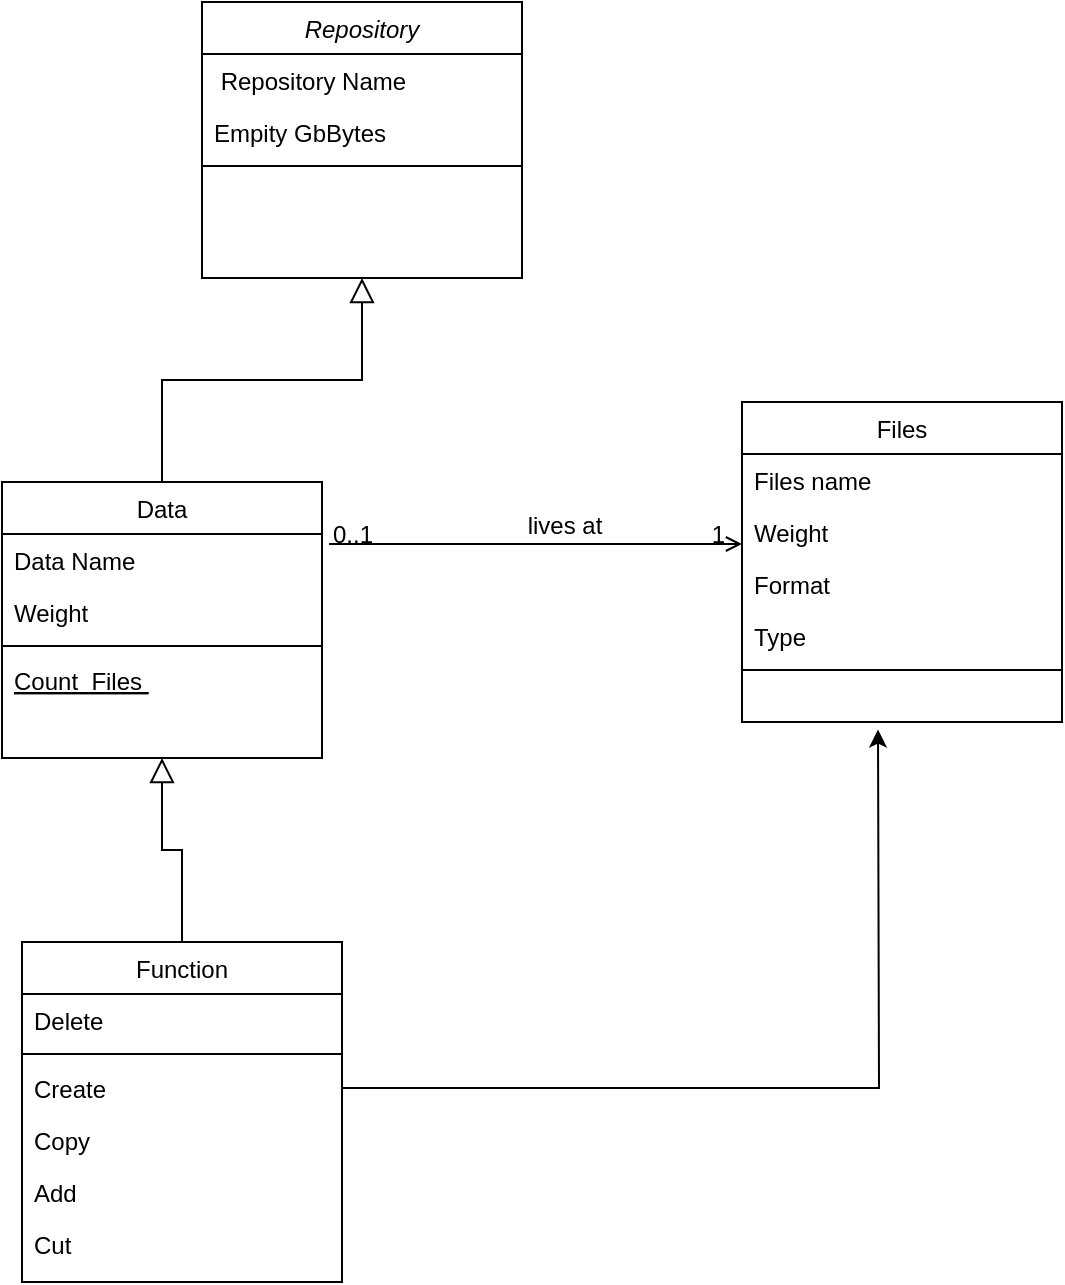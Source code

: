 <mxfile version="15.4.1" type="device" pages="3"><diagram id="C5RBs43oDa-KdzZeNtuy" name="Page-1"><mxGraphModel dx="1038" dy="547" grid="1" gridSize="10" guides="1" tooltips="1" connect="1" arrows="1" fold="1" page="1" pageScale="1" pageWidth="827" pageHeight="1169" math="0" shadow="0"><root><mxCell id="WIyWlLk6GJQsqaUBKTNV-0"/><mxCell id="WIyWlLk6GJQsqaUBKTNV-1" parent="WIyWlLk6GJQsqaUBKTNV-0"/><mxCell id="zkfFHV4jXpPFQw0GAbJ--0" value="Repository" style="swimlane;fontStyle=2;align=center;verticalAlign=top;childLayout=stackLayout;horizontal=1;startSize=26;horizontalStack=0;resizeParent=1;resizeLast=0;collapsible=1;marginBottom=0;rounded=0;shadow=0;strokeWidth=1;" parent="WIyWlLk6GJQsqaUBKTNV-1" vertex="1"><mxGeometry x="220" y="120" width="160" height="138" as="geometry"><mxRectangle x="230" y="140" width="160" height="26" as="alternateBounds"/></mxGeometry></mxCell><mxCell id="zkfFHV4jXpPFQw0GAbJ--1" value=" Repository Name" style="text;align=left;verticalAlign=top;spacingLeft=4;spacingRight=4;overflow=hidden;rotatable=0;points=[[0,0.5],[1,0.5]];portConstraint=eastwest;" parent="zkfFHV4jXpPFQw0GAbJ--0" vertex="1"><mxGeometry y="26" width="160" height="26" as="geometry"/></mxCell><mxCell id="zkfFHV4jXpPFQw0GAbJ--2" value="Empity GbBytes" style="text;align=left;verticalAlign=top;spacingLeft=4;spacingRight=4;overflow=hidden;rotatable=0;points=[[0,0.5],[1,0.5]];portConstraint=eastwest;rounded=0;shadow=0;html=0;" parent="zkfFHV4jXpPFQw0GAbJ--0" vertex="1"><mxGeometry y="52" width="160" height="26" as="geometry"/></mxCell><mxCell id="zkfFHV4jXpPFQw0GAbJ--4" value="" style="line;html=1;strokeWidth=1;align=left;verticalAlign=middle;spacingTop=-1;spacingLeft=3;spacingRight=3;rotatable=0;labelPosition=right;points=[];portConstraint=eastwest;" parent="zkfFHV4jXpPFQw0GAbJ--0" vertex="1"><mxGeometry y="78" width="160" height="8" as="geometry"/></mxCell><mxCell id="zkfFHV4jXpPFQw0GAbJ--6" value="Data" style="swimlane;fontStyle=0;align=center;verticalAlign=top;childLayout=stackLayout;horizontal=1;startSize=26;horizontalStack=0;resizeParent=1;resizeLast=0;collapsible=1;marginBottom=0;rounded=0;shadow=0;strokeWidth=1;" parent="WIyWlLk6GJQsqaUBKTNV-1" vertex="1"><mxGeometry x="120" y="360" width="160" height="138" as="geometry"><mxRectangle x="130" y="380" width="160" height="26" as="alternateBounds"/></mxGeometry></mxCell><mxCell id="zkfFHV4jXpPFQw0GAbJ--7" value="Data Name" style="text;align=left;verticalAlign=top;spacingLeft=4;spacingRight=4;overflow=hidden;rotatable=0;points=[[0,0.5],[1,0.5]];portConstraint=eastwest;" parent="zkfFHV4jXpPFQw0GAbJ--6" vertex="1"><mxGeometry y="26" width="160" height="26" as="geometry"/></mxCell><mxCell id="zkfFHV4jXpPFQw0GAbJ--8" value="Weight" style="text;align=left;verticalAlign=top;spacingLeft=4;spacingRight=4;overflow=hidden;rotatable=0;points=[[0,0.5],[1,0.5]];portConstraint=eastwest;rounded=0;shadow=0;html=0;" parent="zkfFHV4jXpPFQw0GAbJ--6" vertex="1"><mxGeometry y="52" width="160" height="26" as="geometry"/></mxCell><mxCell id="zkfFHV4jXpPFQw0GAbJ--9" value="" style="line;html=1;strokeWidth=1;align=left;verticalAlign=middle;spacingTop=-1;spacingLeft=3;spacingRight=3;rotatable=0;labelPosition=right;points=[];portConstraint=eastwest;" parent="zkfFHV4jXpPFQw0GAbJ--6" vertex="1"><mxGeometry y="78" width="160" height="8" as="geometry"/></mxCell><mxCell id="zkfFHV4jXpPFQw0GAbJ--10" value="Count  Files " style="text;align=left;verticalAlign=top;spacingLeft=4;spacingRight=4;overflow=hidden;rotatable=0;points=[[0,0.5],[1,0.5]];portConstraint=eastwest;fontStyle=4" parent="zkfFHV4jXpPFQw0GAbJ--6" vertex="1"><mxGeometry y="86" width="160" height="26" as="geometry"/></mxCell><mxCell id="zkfFHV4jXpPFQw0GAbJ--12" value="" style="endArrow=block;endSize=10;endFill=0;shadow=0;strokeWidth=1;rounded=0;edgeStyle=elbowEdgeStyle;elbow=vertical;" parent="WIyWlLk6GJQsqaUBKTNV-1" source="zkfFHV4jXpPFQw0GAbJ--6" target="zkfFHV4jXpPFQw0GAbJ--0" edge="1"><mxGeometry width="160" relative="1" as="geometry"><mxPoint x="200" y="203" as="sourcePoint"/><mxPoint x="200" y="203" as="targetPoint"/></mxGeometry></mxCell><mxCell id="zkfFHV4jXpPFQw0GAbJ--13" value="Function" style="swimlane;fontStyle=0;align=center;verticalAlign=top;childLayout=stackLayout;horizontal=1;startSize=26;horizontalStack=0;resizeParent=1;resizeLast=0;collapsible=1;marginBottom=0;rounded=0;shadow=0;strokeWidth=1;" parent="WIyWlLk6GJQsqaUBKTNV-1" vertex="1"><mxGeometry x="130" y="590" width="160" height="170" as="geometry"><mxRectangle x="330" y="360" width="170" height="26" as="alternateBounds"/></mxGeometry></mxCell><mxCell id="zkfFHV4jXpPFQw0GAbJ--14" value="Delete" style="text;align=left;verticalAlign=top;spacingLeft=4;spacingRight=4;overflow=hidden;rotatable=0;points=[[0,0.5],[1,0.5]];portConstraint=eastwest;" parent="zkfFHV4jXpPFQw0GAbJ--13" vertex="1"><mxGeometry y="26" width="160" height="26" as="geometry"/></mxCell><mxCell id="zkfFHV4jXpPFQw0GAbJ--15" value="" style="line;html=1;strokeWidth=1;align=left;verticalAlign=middle;spacingTop=-1;spacingLeft=3;spacingRight=3;rotatable=0;labelPosition=right;points=[];portConstraint=eastwest;" parent="zkfFHV4jXpPFQw0GAbJ--13" vertex="1"><mxGeometry y="52" width="160" height="8" as="geometry"/></mxCell><mxCell id="MMxCDLQ0xf9REzr1sM1e-0" value="Create" style="text;align=left;verticalAlign=top;spacingLeft=4;spacingRight=4;overflow=hidden;rotatable=0;points=[[0,0.5],[1,0.5]];portConstraint=eastwest;" vertex="1" parent="zkfFHV4jXpPFQw0GAbJ--13"><mxGeometry y="60" width="160" height="26" as="geometry"/></mxCell><mxCell id="MMxCDLQ0xf9REzr1sM1e-1" value="Copy" style="text;align=left;verticalAlign=top;spacingLeft=4;spacingRight=4;overflow=hidden;rotatable=0;points=[[0,0.5],[1,0.5]];portConstraint=eastwest;" vertex="1" parent="zkfFHV4jXpPFQw0GAbJ--13"><mxGeometry y="86" width="160" height="26" as="geometry"/></mxCell><mxCell id="MMxCDLQ0xf9REzr1sM1e-2" value="Add" style="text;align=left;verticalAlign=top;spacingLeft=4;spacingRight=4;overflow=hidden;rotatable=0;points=[[0,0.5],[1,0.5]];portConstraint=eastwest;" vertex="1" parent="zkfFHV4jXpPFQw0GAbJ--13"><mxGeometry y="112" width="160" height="26" as="geometry"/></mxCell><mxCell id="MMxCDLQ0xf9REzr1sM1e-3" value="Cut" style="text;align=left;verticalAlign=top;spacingLeft=4;spacingRight=4;overflow=hidden;rotatable=0;points=[[0,0.5],[1,0.5]];portConstraint=eastwest;" vertex="1" parent="zkfFHV4jXpPFQw0GAbJ--13"><mxGeometry y="138" width="160" height="26" as="geometry"/></mxCell><mxCell id="zkfFHV4jXpPFQw0GAbJ--16" value="" style="endArrow=block;endSize=10;endFill=0;shadow=0;strokeWidth=1;rounded=0;edgeStyle=elbowEdgeStyle;elbow=vertical;" parent="WIyWlLk6GJQsqaUBKTNV-1" source="zkfFHV4jXpPFQw0GAbJ--13" edge="1"><mxGeometry width="160" relative="1" as="geometry"><mxPoint x="210" y="373" as="sourcePoint"/><mxPoint x="200" y="498" as="targetPoint"/></mxGeometry></mxCell><mxCell id="zkfFHV4jXpPFQw0GAbJ--17" value="Files" style="swimlane;fontStyle=0;align=center;verticalAlign=top;childLayout=stackLayout;horizontal=1;startSize=26;horizontalStack=0;resizeParent=1;resizeLast=0;collapsible=1;marginBottom=0;rounded=0;shadow=0;strokeWidth=1;" parent="WIyWlLk6GJQsqaUBKTNV-1" vertex="1"><mxGeometry x="490" y="320" width="160" height="160" as="geometry"><mxRectangle x="550" y="140" width="160" height="26" as="alternateBounds"/></mxGeometry></mxCell><mxCell id="zkfFHV4jXpPFQw0GAbJ--18" value="Files name" style="text;align=left;verticalAlign=top;spacingLeft=4;spacingRight=4;overflow=hidden;rotatable=0;points=[[0,0.5],[1,0.5]];portConstraint=eastwest;" parent="zkfFHV4jXpPFQw0GAbJ--17" vertex="1"><mxGeometry y="26" width="160" height="26" as="geometry"/></mxCell><mxCell id="zkfFHV4jXpPFQw0GAbJ--19" value="Weight" style="text;align=left;verticalAlign=top;spacingLeft=4;spacingRight=4;overflow=hidden;rotatable=0;points=[[0,0.5],[1,0.5]];portConstraint=eastwest;rounded=0;shadow=0;html=0;" parent="zkfFHV4jXpPFQw0GAbJ--17" vertex="1"><mxGeometry y="52" width="160" height="26" as="geometry"/></mxCell><mxCell id="zkfFHV4jXpPFQw0GAbJ--20" value="Format" style="text;align=left;verticalAlign=top;spacingLeft=4;spacingRight=4;overflow=hidden;rotatable=0;points=[[0,0.5],[1,0.5]];portConstraint=eastwest;rounded=0;shadow=0;html=0;" parent="zkfFHV4jXpPFQw0GAbJ--17" vertex="1"><mxGeometry y="78" width="160" height="26" as="geometry"/></mxCell><mxCell id="zkfFHV4jXpPFQw0GAbJ--21" value="Type" style="text;align=left;verticalAlign=top;spacingLeft=4;spacingRight=4;overflow=hidden;rotatable=0;points=[[0,0.5],[1,0.5]];portConstraint=eastwest;rounded=0;shadow=0;html=0;" parent="zkfFHV4jXpPFQw0GAbJ--17" vertex="1"><mxGeometry y="104" width="160" height="26" as="geometry"/></mxCell><mxCell id="zkfFHV4jXpPFQw0GAbJ--23" value="" style="line;html=1;strokeWidth=1;align=left;verticalAlign=middle;spacingTop=-1;spacingLeft=3;spacingRight=3;rotatable=0;labelPosition=right;points=[];portConstraint=eastwest;" parent="zkfFHV4jXpPFQw0GAbJ--17" vertex="1"><mxGeometry y="130" width="160" height="8" as="geometry"/></mxCell><mxCell id="zkfFHV4jXpPFQw0GAbJ--26" value="" style="endArrow=open;shadow=0;strokeWidth=1;rounded=0;endFill=1;edgeStyle=elbowEdgeStyle;elbow=vertical;exitX=1.022;exitY=0.192;exitDx=0;exitDy=0;exitPerimeter=0;" parent="WIyWlLk6GJQsqaUBKTNV-1" source="zkfFHV4jXpPFQw0GAbJ--7" target="zkfFHV4jXpPFQw0GAbJ--17" edge="1"><mxGeometry x="0.5" y="41" relative="1" as="geometry"><mxPoint x="380" y="192" as="sourcePoint"/><mxPoint x="540" y="192" as="targetPoint"/><mxPoint x="-40" y="32" as="offset"/></mxGeometry></mxCell><mxCell id="zkfFHV4jXpPFQw0GAbJ--27" value="0..1" style="resizable=0;align=left;verticalAlign=bottom;labelBackgroundColor=none;fontSize=12;" parent="zkfFHV4jXpPFQw0GAbJ--26" connectable="0" vertex="1"><mxGeometry x="-1" relative="1" as="geometry"><mxPoint y="4" as="offset"/></mxGeometry></mxCell><mxCell id="zkfFHV4jXpPFQw0GAbJ--28" value="1" style="resizable=0;align=right;verticalAlign=bottom;labelBackgroundColor=none;fontSize=12;" parent="zkfFHV4jXpPFQw0GAbJ--26" connectable="0" vertex="1"><mxGeometry x="1" relative="1" as="geometry"><mxPoint x="-7" y="4" as="offset"/></mxGeometry></mxCell><mxCell id="zkfFHV4jXpPFQw0GAbJ--29" value="lives at" style="text;html=1;resizable=0;points=[];;align=center;verticalAlign=middle;labelBackgroundColor=none;rounded=0;shadow=0;strokeWidth=1;fontSize=12;" parent="zkfFHV4jXpPFQw0GAbJ--26" vertex="1" connectable="0"><mxGeometry x="0.5" y="49" relative="1" as="geometry"><mxPoint x="-38" y="40" as="offset"/></mxGeometry></mxCell><mxCell id="MMxCDLQ0xf9REzr1sM1e-4" style="edgeStyle=orthogonalEdgeStyle;rounded=0;orthogonalLoop=1;jettySize=auto;html=1;entryX=0.425;entryY=0.992;entryDx=0;entryDy=0;entryPerimeter=0;" edge="1" parent="WIyWlLk6GJQsqaUBKTNV-1" source="MMxCDLQ0xf9REzr1sM1e-0"><mxGeometry relative="1" as="geometry"><mxPoint x="558" y="483.792" as="targetPoint"/></mxGeometry></mxCell></root></mxGraphModel></diagram><diagram id="-268RoOxW4g1QPbfNh0M" name="Page-2"><mxGraphModel dx="865" dy="456" grid="1" gridSize="10" guides="1" tooltips="1" connect="1" arrows="1" fold="1" page="1" pageScale="1" pageWidth="827" pageHeight="1169" math="0" shadow="0"><root><mxCell id="1D4yhidusiQJDoQ20jtd-0"/><mxCell id="1D4yhidusiQJDoQ20jtd-1" parent="1D4yhidusiQJDoQ20jtd-0"/><mxCell id="1D4yhidusiQJDoQ20jtd-5" style="edgeStyle=orthogonalEdgeStyle;rounded=0;orthogonalLoop=1;jettySize=auto;html=1;" edge="1" parent="1D4yhidusiQJDoQ20jtd-1" source="1D4yhidusiQJDoQ20jtd-2"><mxGeometry relative="1" as="geometry"><mxPoint x="183" y="120" as="targetPoint"/><Array as="points"><mxPoint x="183" y="120"/></Array></mxGeometry></mxCell><mxCell id="1D4yhidusiQJDoQ20jtd-13" value="выбрать диск" style="edgeLabel;html=1;align=center;verticalAlign=middle;resizable=0;points=[];" vertex="1" connectable="0" parent="1D4yhidusiQJDoQ20jtd-5"><mxGeometry x="-0.128" y="1" relative="1" as="geometry"><mxPoint y="-9" as="offset"/></mxGeometry></mxCell><mxCell id="1D4yhidusiQJDoQ20jtd-2" value="" style="shape=umlLifeline;participant=umlActor;perimeter=lifelinePerimeter;whiteSpace=wrap;html=1;container=1;collapsible=0;recursiveResize=0;verticalAlign=top;spacingTop=36;outlineConnect=0;" vertex="1" parent="1D4yhidusiQJDoQ20jtd-1"><mxGeometry x="10" y="60" width="20" height="300" as="geometry"/></mxCell><mxCell id="1D4yhidusiQJDoQ20jtd-3" value="&lt;p style=&quot;margin: 0px ; margin-top: 4px ; text-align: center&quot;&gt;&lt;br&gt;&lt;b&gt;Repository&lt;/b&gt;&lt;/p&gt;" style="verticalAlign=top;align=left;overflow=fill;fontSize=12;fontFamily=Helvetica;html=1;" vertex="1" parent="1D4yhidusiQJDoQ20jtd-1"><mxGeometry x="120" y="20" width="140" height="60" as="geometry"/></mxCell><mxCell id="1D4yhidusiQJDoQ20jtd-8" style="edgeStyle=orthogonalEdgeStyle;rounded=0;orthogonalLoop=1;jettySize=auto;html=1;" edge="1" parent="1D4yhidusiQJDoQ20jtd-1" source="1D4yhidusiQJDoQ20jtd-4" target="1D4yhidusiQJDoQ20jtd-7"><mxGeometry relative="1" as="geometry"><Array as="points"><mxPoint x="270" y="140"/><mxPoint x="270" y="140"/></Array></mxGeometry></mxCell><mxCell id="1D4yhidusiQJDoQ20jtd-21" value="Выбрать папку" style="edgeLabel;html=1;align=center;verticalAlign=middle;resizable=0;points=[];" vertex="1" connectable="0" parent="1D4yhidusiQJDoQ20jtd-8"><mxGeometry x="-0.361" y="-3" relative="1" as="geometry"><mxPoint as="offset"/></mxGeometry></mxCell><mxCell id="1D4yhidusiQJDoQ20jtd-4" value="" style="html=1;points=[];perimeter=orthogonalPerimeter;" vertex="1" parent="1D4yhidusiQJDoQ20jtd-1"><mxGeometry x="185" y="80" width="10" height="260" as="geometry"/></mxCell><mxCell id="1D4yhidusiQJDoQ20jtd-6" value="&lt;p style=&quot;margin: 0px ; margin-top: 4px ; text-align: center&quot;&gt;Data&lt;/p&gt;&lt;p style=&quot;margin: 0px ; margin-top: 4px ; text-align: center&quot;&gt;&lt;br&gt;&lt;/p&gt;" style="verticalAlign=top;align=left;overflow=fill;fontSize=12;fontFamily=Helvetica;html=1;" vertex="1" parent="1D4yhidusiQJDoQ20jtd-1"><mxGeometry x="400" y="40" width="110" height="40" as="geometry"/></mxCell><mxCell id="1D4yhidusiQJDoQ20jtd-20" style="edgeStyle=orthogonalEdgeStyle;rounded=0;orthogonalLoop=1;jettySize=auto;html=1;entryX=-0.233;entryY=0.424;entryDx=0;entryDy=0;entryPerimeter=0;" edge="1" parent="1D4yhidusiQJDoQ20jtd-1" source="1D4yhidusiQJDoQ20jtd-7" target="1D4yhidusiQJDoQ20jtd-10"><mxGeometry relative="1" as="geometry"><Array as="points"><mxPoint x="500" y="160"/><mxPoint x="500" y="160"/></Array></mxGeometry></mxCell><mxCell id="1D4yhidusiQJDoQ20jtd-22" value="выбрать файлы" style="edgeLabel;html=1;align=center;verticalAlign=middle;resizable=0;points=[];" vertex="1" connectable="0" parent="1D4yhidusiQJDoQ20jtd-20"><mxGeometry x="-0.333" y="-2" relative="1" as="geometry"><mxPoint as="offset"/></mxGeometry></mxCell><mxCell id="1D4yhidusiQJDoQ20jtd-7" value="" style="html=1;points=[];perimeter=orthogonalPerimeter;" vertex="1" parent="1D4yhidusiQJDoQ20jtd-1"><mxGeometry x="425" y="80" width="10" height="260" as="geometry"/></mxCell><mxCell id="1D4yhidusiQJDoQ20jtd-9" value="&lt;p style=&quot;margin: 0px ; margin-top: 4px ; text-align: center&quot;&gt;Files&lt;/p&gt;" style="verticalAlign=top;align=left;overflow=fill;fontSize=12;fontFamily=Helvetica;html=1;" vertex="1" parent="1D4yhidusiQJDoQ20jtd-1"><mxGeometry x="680" y="20" width="110" height="30" as="geometry"/></mxCell><mxCell id="1D4yhidusiQJDoQ20jtd-26" value="" style="edgeStyle=orthogonalEdgeStyle;rounded=0;orthogonalLoop=1;jettySize=auto;html=1;" edge="1" parent="1D4yhidusiQJDoQ20jtd-1" source="1D4yhidusiQJDoQ20jtd-10" target="1D4yhidusiQJDoQ20jtd-17"><mxGeometry relative="1" as="geometry"><Array as="points"><mxPoint x="650" y="270"/><mxPoint x="650" y="270"/></Array></mxGeometry></mxCell><mxCell id="1D4yhidusiQJDoQ20jtd-27" value="Выбрать функцию" style="edgeLabel;html=1;align=center;verticalAlign=middle;resizable=0;points=[];" vertex="1" connectable="0" parent="1D4yhidusiQJDoQ20jtd-26"><mxGeometry x="-0.23" y="-1" relative="1" as="geometry"><mxPoint as="offset"/></mxGeometry></mxCell><mxCell id="1D4yhidusiQJDoQ20jtd-10" value="" style="html=1;points=[];perimeter=orthogonalPerimeter;" vertex="1" parent="1D4yhidusiQJDoQ20jtd-1"><mxGeometry x="710" y="50" width="10" height="260" as="geometry"/></mxCell><mxCell id="1D4yhidusiQJDoQ20jtd-14" value="&lt;p style=&quot;margin: 0px ; margin-top: 4px ; text-align: center&quot;&gt;Function&lt;/p&gt;" style="verticalAlign=top;align=left;overflow=fill;fontSize=12;fontFamily=Helvetica;html=1;" vertex="1" parent="1D4yhidusiQJDoQ20jtd-1"><mxGeometry x="280" y="30" width="90" height="40" as="geometry"/></mxCell><mxCell id="1D4yhidusiQJDoQ20jtd-15" value="" style="html=1;points=[];perimeter=orthogonalPerimeter;" vertex="1" parent="1D4yhidusiQJDoQ20jtd-1"><mxGeometry x="325" y="70" width="10" height="260" as="geometry"/></mxCell><mxCell id="1D4yhidusiQJDoQ20jtd-16" value="&lt;p style=&quot;margin: 0px ; margin-top: 4px ; text-align: center&quot;&gt;Function&lt;/p&gt;" style="verticalAlign=top;align=left;overflow=fill;fontSize=12;fontFamily=Helvetica;html=1;" vertex="1" parent="1D4yhidusiQJDoQ20jtd-1"><mxGeometry x="545" y="30" width="100" height="40" as="geometry"/></mxCell><mxCell id="1D4yhidusiQJDoQ20jtd-28" style="edgeStyle=orthogonalEdgeStyle;rounded=0;orthogonalLoop=1;jettySize=auto;html=1;" edge="1" parent="1D4yhidusiQJDoQ20jtd-1" source="1D4yhidusiQJDoQ20jtd-17"><mxGeometry relative="1" as="geometry"><mxPoint x="440" y="263" as="targetPoint"/><Array as="points"><mxPoint x="430" y="260"/><mxPoint x="430" y="263"/></Array></mxGeometry></mxCell><mxCell id="1D4yhidusiQJDoQ20jtd-29" value="выбрать функию для папки" style="edgeLabel;html=1;align=center;verticalAlign=middle;resizable=0;points=[];" vertex="1" connectable="0" parent="1D4yhidusiQJDoQ20jtd-28"><mxGeometry x="0.109" y="-2" relative="1" as="geometry"><mxPoint x="23" y="-8" as="offset"/></mxGeometry></mxCell><mxCell id="1D4yhidusiQJDoQ20jtd-17" value="" style="html=1;points=[];perimeter=orthogonalPerimeter;" vertex="1" parent="1D4yhidusiQJDoQ20jtd-1"><mxGeometry x="590" y="70" width="10" height="260" as="geometry"/></mxCell></root></mxGraphModel></diagram><diagram id="0U-I4qmuZk6WfvAHQBws" name="Page-3"><mxGraphModel dx="1038" dy="547" grid="1" gridSize="10" guides="1" tooltips="1" connect="1" arrows="1" fold="1" page="1" pageScale="1" pageWidth="827" pageHeight="1169" math="0" shadow="0"><root><mxCell id="9TL1jHp0Sq6C7nhZVN5k-0"/><mxCell id="9TL1jHp0Sq6C7nhZVN5k-1" parent="9TL1jHp0Sq6C7nhZVN5k-0"/><mxCell id="evfOK_oBAvaWEhaL91X9-17" style="edgeStyle=orthogonalEdgeStyle;rounded=0;orthogonalLoop=1;jettySize=auto;html=1;entryX=0.5;entryY=0;entryDx=0;entryDy=0;" edge="1" parent="9TL1jHp0Sq6C7nhZVN5k-1" source="evfOK_oBAvaWEhaL91X9-0" target="evfOK_oBAvaWEhaL91X9-3"><mxGeometry relative="1" as="geometry"/></mxCell><mxCell id="evfOK_oBAvaWEhaL91X9-0" value="выбрать Репозиторий(диск)" style="ellipse;whiteSpace=wrap;html=1;" vertex="1" parent="9TL1jHp0Sq6C7nhZVN5k-1"><mxGeometry x="360" y="140" width="250" height="80" as="geometry"/></mxCell><mxCell id="evfOK_oBAvaWEhaL91X9-2" style="edgeStyle=orthogonalEdgeStyle;rounded=0;orthogonalLoop=1;jettySize=auto;html=1;entryX=0;entryY=0.5;entryDx=0;entryDy=0;" edge="1" parent="9TL1jHp0Sq6C7nhZVN5k-1" source="evfOK_oBAvaWEhaL91X9-1" target="evfOK_oBAvaWEhaL91X9-0"><mxGeometry relative="1" as="geometry"/></mxCell><mxCell id="evfOK_oBAvaWEhaL91X9-1" value="Actor" style="shape=umlActor;verticalLabelPosition=bottom;verticalAlign=top;html=1;outlineConnect=0;" vertex="1" parent="9TL1jHp0Sq6C7nhZVN5k-1"><mxGeometry x="50" y="230" width="30" height="60" as="geometry"/></mxCell><mxCell id="evfOK_oBAvaWEhaL91X9-19" style="edgeStyle=orthogonalEdgeStyle;rounded=0;orthogonalLoop=1;jettySize=auto;html=1;entryX=0.308;entryY=0.058;entryDx=0;entryDy=0;entryPerimeter=0;" edge="1" parent="9TL1jHp0Sq6C7nhZVN5k-1" source="evfOK_oBAvaWEhaL91X9-3" target="evfOK_oBAvaWEhaL91X9-18"><mxGeometry relative="1" as="geometry"/></mxCell><mxCell id="evfOK_oBAvaWEhaL91X9-3" value="" style="ellipse;whiteSpace=wrap;html=1;" vertex="1" parent="9TL1jHp0Sq6C7nhZVN5k-1"><mxGeometry x="330" y="270" width="305" height="80" as="geometry"/></mxCell><mxCell id="evfOK_oBAvaWEhaL91X9-5" value="выбрать папку" style="text;html=1;strokeColor=none;fillColor=none;align=center;verticalAlign=middle;whiteSpace=wrap;rounded=0;" vertex="1" parent="9TL1jHp0Sq6C7nhZVN5k-1"><mxGeometry x="430" y="300" width="130" height="30" as="geometry"/></mxCell><mxCell id="evfOK_oBAvaWEhaL91X9-16" style="edgeStyle=orthogonalEdgeStyle;rounded=0;orthogonalLoop=1;jettySize=auto;html=1;" edge="1" parent="9TL1jHp0Sq6C7nhZVN5k-1" source="evfOK_oBAvaWEhaL91X9-6" target="evfOK_oBAvaWEhaL91X9-1"><mxGeometry relative="1" as="geometry"/></mxCell><mxCell id="evfOK_oBAvaWEhaL91X9-6" value="" style="ellipse;whiteSpace=wrap;html=1;" vertex="1" parent="9TL1jHp0Sq6C7nhZVN5k-1"><mxGeometry x="100" y="360" width="220" height="80" as="geometry"/></mxCell><mxCell id="evfOK_oBAvaWEhaL91X9-7" value="выбрать функцию&amp;nbsp;" style="text;html=1;strokeColor=none;fillColor=none;align=center;verticalAlign=middle;whiteSpace=wrap;rounded=0;" vertex="1" parent="9TL1jHp0Sq6C7nhZVN5k-1"><mxGeometry x="180" y="385" width="60" height="30" as="geometry"/></mxCell><mxCell id="evfOK_oBAvaWEhaL91X9-14" value="" style="endArrow=none;dashed=1;html=1;dashPattern=1 3;strokeWidth=2;rounded=0;edgeStyle=orthogonalEdgeStyle;entryX=0.121;entryY=0.823;entryDx=0;entryDy=0;entryPerimeter=0;" edge="1" parent="9TL1jHp0Sq6C7nhZVN5k-1" target="evfOK_oBAvaWEhaL91X9-3"><mxGeometry width="50" height="50" relative="1" as="geometry"><mxPoint x="320" y="410" as="sourcePoint"/><mxPoint x="370" y="360" as="targetPoint"/></mxGeometry></mxCell><mxCell id="evfOK_oBAvaWEhaL91X9-15" value="include" style="edgeLabel;html=1;align=center;verticalAlign=middle;resizable=0;points=[];" vertex="1" connectable="0" parent="evfOK_oBAvaWEhaL91X9-14"><mxGeometry x="0.181" relative="1" as="geometry"><mxPoint as="offset"/></mxGeometry></mxCell><mxCell id="evfOK_oBAvaWEhaL91X9-18" value="выбрать файл" style="ellipse;whiteSpace=wrap;html=1;" vertex="1" parent="9TL1jHp0Sq6C7nhZVN5k-1"><mxGeometry x="400" y="460" width="310" height="80" as="geometry"/></mxCell><mxCell id="evfOK_oBAvaWEhaL91X9-21" value="Use" style="endArrow=open;endSize=12;dashed=1;html=1;rounded=0;edgeStyle=orthogonalEdgeStyle;entryX=0.014;entryY=0.308;entryDx=0;entryDy=0;entryPerimeter=0;" edge="1" parent="9TL1jHp0Sq6C7nhZVN5k-1" target="evfOK_oBAvaWEhaL91X9-18"><mxGeometry width="160" relative="1" as="geometry"><mxPoint x="240" y="440" as="sourcePoint"/><mxPoint x="400" y="440" as="targetPoint"/></mxGeometry></mxCell></root></mxGraphModel></diagram></mxfile>